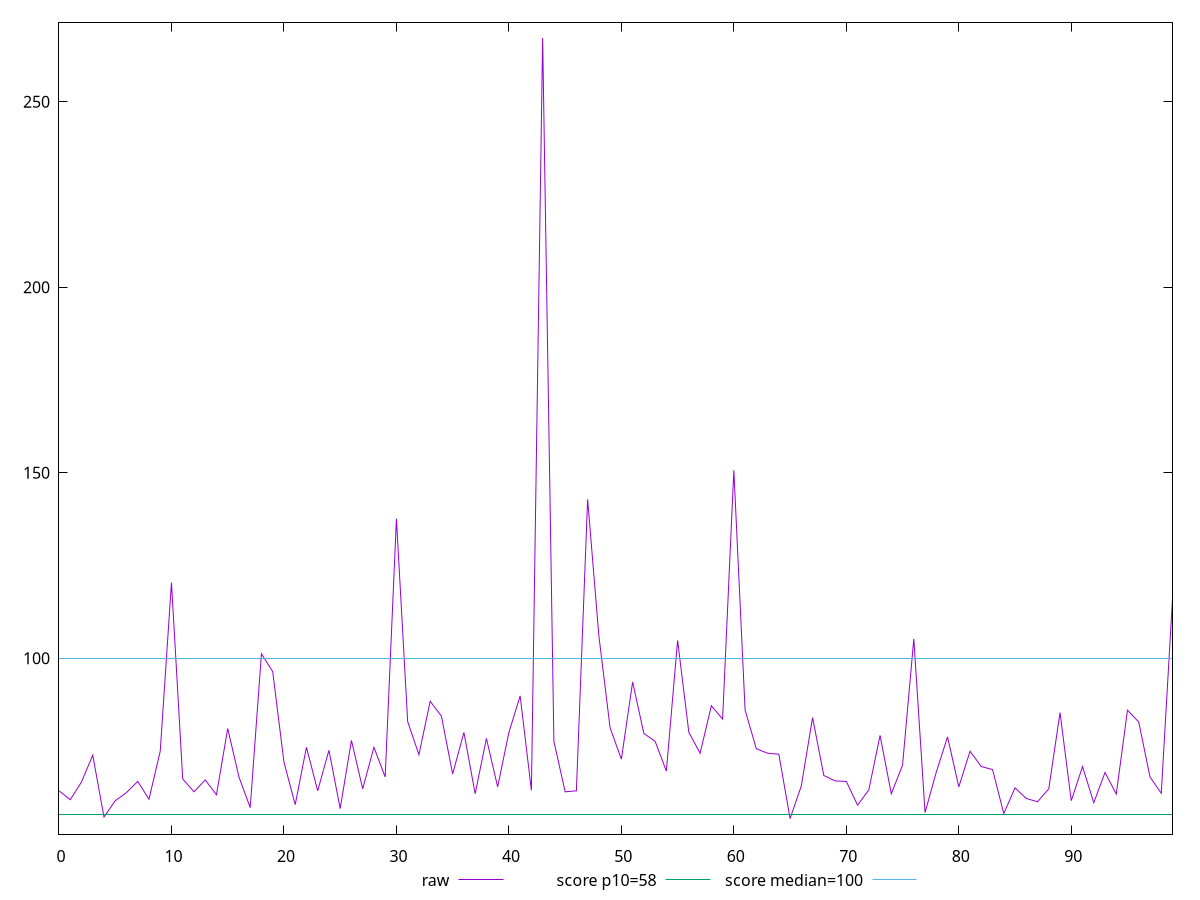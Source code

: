 reset

$raw <<EOF
0 64.26666666666667
1 61.866666666666674
2 66.66666666666667
3 73.86666666666666
4 57.2
5 61.6
6 63.80000000000073
7 66.8
8 62
9 74.93333333333334
10 120.4
11 67.46666666666619
12 64
13 67.2
14 63.2
15 81.06666666666666
16 68.00000000000097
17 59.73333333333383
18 101.2
19 96.4
20 71.99999999999928
21 60.53333333333333
22 76
23 64.26666666666618
24 75.19999999999855
25 59.466666666666676
26 77.86666666666619
27 64.8
28 75.99999999999903
29 68.00000000000097
30 137.6
31 82.93333333333237
32 74
33 88.4
34 84.4
35 68.8
36 79.99999999999855
37 63.466666666666676
38 78.4
39 65.33333333333334
40 80
41 89.86666666666667
42 64.4
43 267.2
44 77.60000000000001
45 64
46 64.26666666666667
47 142.79999999999856
48 106
49 81.2
50 72.8
51 93.60000000000001
52 79.73333333333335
53 77.60000000000001
54 69.60000000000001
55 104.80000000000146
56 80
57 74.4
58 87.2
59 83.60000000000001
60 150.66666666666669
61 86.00000000000074
62 75.60000000000001
63 74.4
64 74.13333333333334
65 56.800000000000004
66 65.60000000000146
67 84
68 68.4
69 66.93333333333334
70 66.8
71 60.400000000000006
72 64.53333333333335
73 79.19999999999952
74 63.466666666666676
75 71.20000000000073
76 105.2
77 58.400000000000006
78 69.33333333333334
79 78.80000000000001
80 65.33333333333334
81 74.93333333333334
82 70.80000000000074
83 70
84 58.133333333333326
85 65.06666666666666
86 62.2
87 61.33333333333333
88 64.8
89 85.33333333333334
90 61.599999999999525
91 70.8
92 61.06666666666668
93 69.2
94 63.40000000000073
95 85.99999999999855
96 82.80000000000001
97 68
98 63.6
99 116
EOF

set key outside below
set xrange [0:99]
set yrange [52.592000000000006:271.408]
set trange [52.592000000000006:271.408]
set terminal svg size 640, 500 enhanced background rgb 'white'
set output "reprap/estimated-input-latency/samples/pages+cached+noexternal/raw/values.svg"

plot $raw title "raw" with line, \
     58 title "score p10=58", \
     100 title "score median=100"

reset
